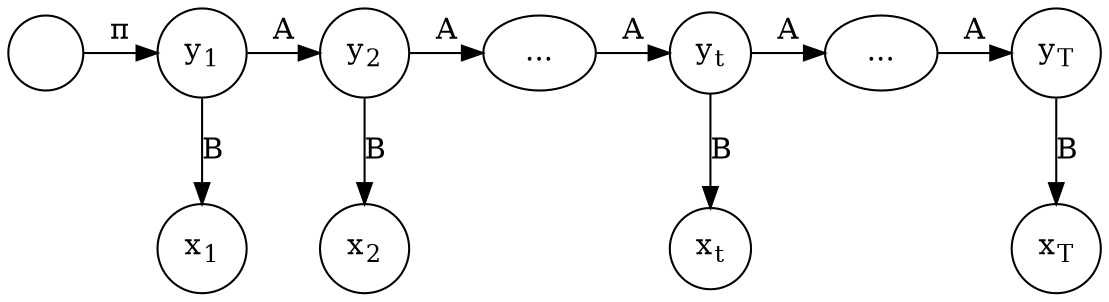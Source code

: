 digraph first2{

y0[shape=circle;label=""]
y1[shape=circle;label=<y<sub>1</sub>>]
y2[shape=circle;label=<y<sub>2</sub>>]
y3[label="..."]
yt[shape=circle;label=<y<sub>t</sub>>]
y4[label="..."]
yT[shape=circle;label=<y<sub>T</sub>>]

x1[shape=circle;label=<x<sub>1</sub>>]
x2[shape=circle;label=<x<sub>2</sub>>]
xt[shape=circle;label=<x<sub>t</sub>>]
xT[shape=circle;label=<x<sub>T</sub>>]

rankdir =TB
{
    rank="same"
    
    y0->y1[label="π"]
    y1->y2[label="A"]
    y2->y3[label="A"]
    y3->yt[label="A"]    
    yt->y4[label="A"]
    y4->yT[label="A"]
}
{
y1->x1[label="B"];
y2->x2[label="B"]
yt->xt[label="B"]
yT->xT[label="B"]
}


}